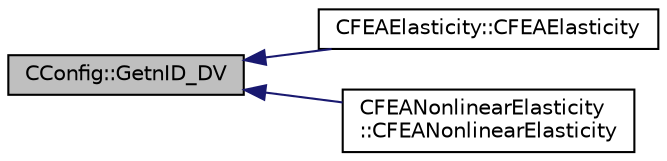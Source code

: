 digraph "CConfig::GetnID_DV"
{
  edge [fontname="Helvetica",fontsize="10",labelfontname="Helvetica",labelfontsize="10"];
  node [fontname="Helvetica",fontsize="10",shape=record];
  rankdir="LR";
  Node8543 [label="CConfig::GetnID_DV",height=0.2,width=0.4,color="black", fillcolor="grey75", style="filled", fontcolor="black"];
  Node8543 -> Node8544 [dir="back",color="midnightblue",fontsize="10",style="solid",fontname="Helvetica"];
  Node8544 [label="CFEAElasticity::CFEAElasticity",height=0.2,width=0.4,color="black", fillcolor="white", style="filled",URL="$class_c_f_e_a_elasticity.html#ad1c14749a7ca01a53ad55fe1f7297c06",tooltip="Constructor of the class (overload). "];
  Node8543 -> Node8545 [dir="back",color="midnightblue",fontsize="10",style="solid",fontname="Helvetica"];
  Node8545 [label="CFEANonlinearElasticity\l::CFEANonlinearElasticity",height=0.2,width=0.4,color="black", fillcolor="white", style="filled",URL="$class_c_f_e_a_nonlinear_elasticity.html#a34c2ea83c93ac2c53f262e1f2ad16d63",tooltip="Constructor of the class. "];
}
